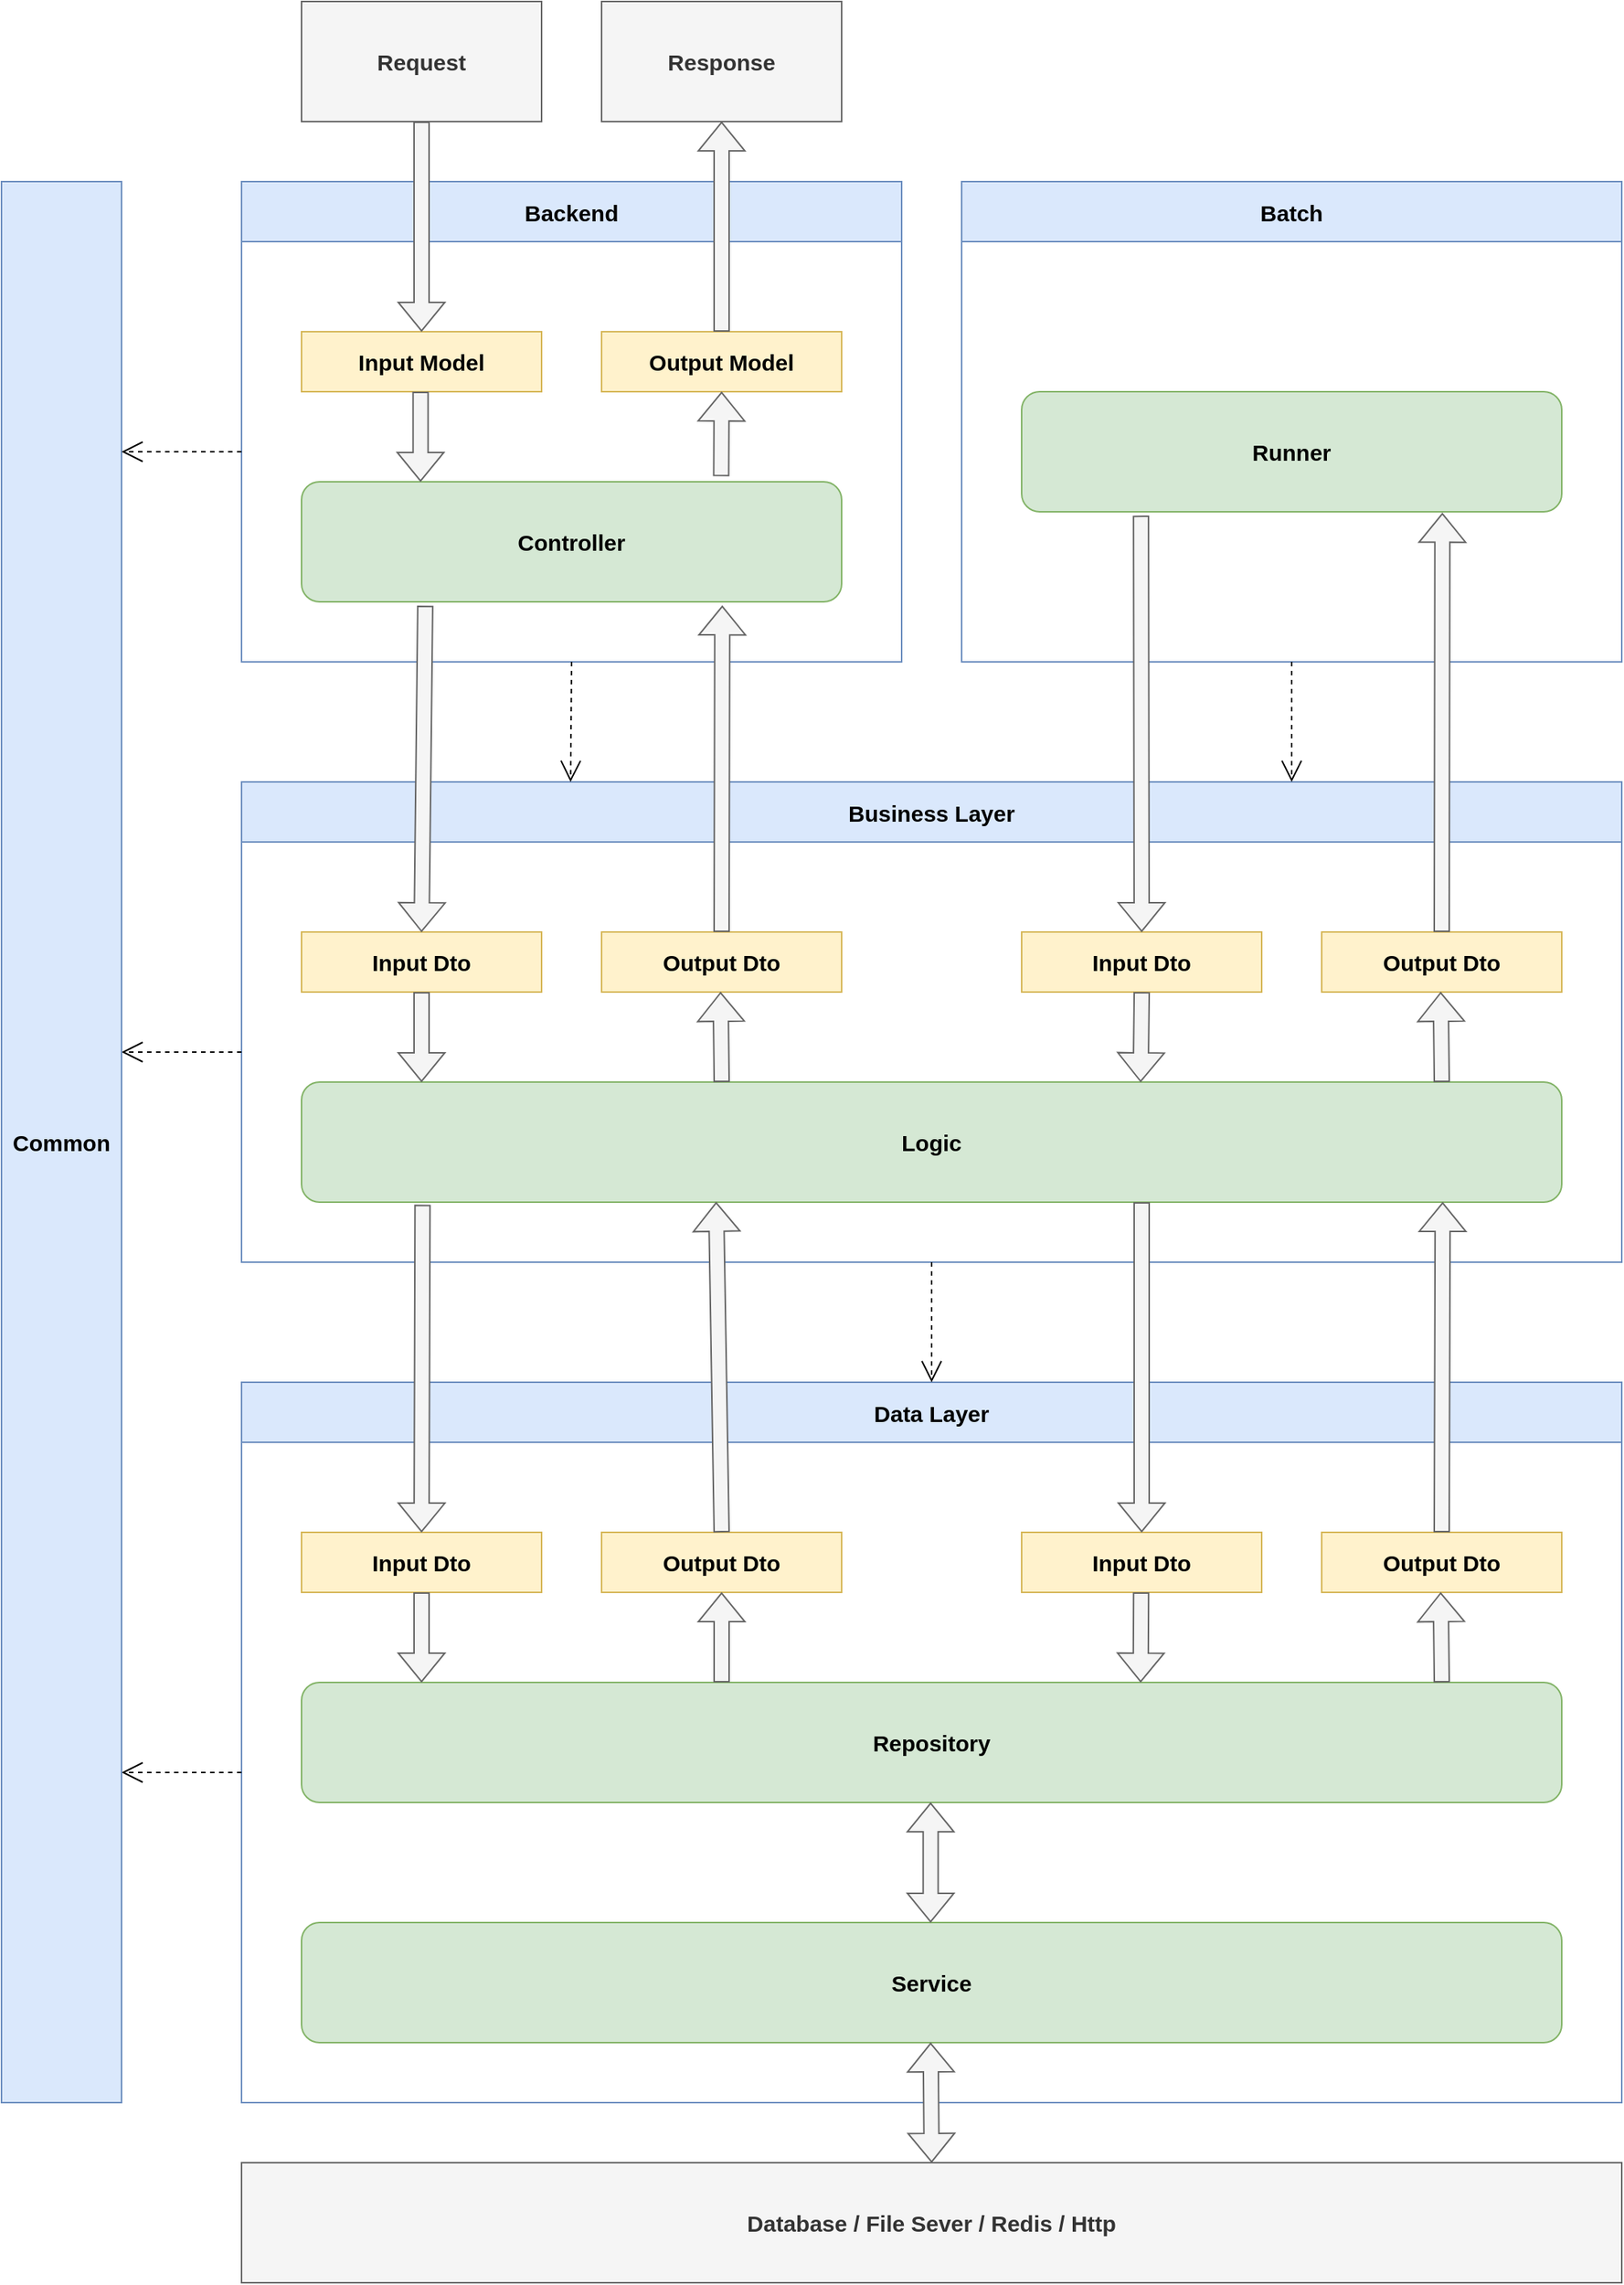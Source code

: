 <mxfile version="21.7.5" type="device">
  <diagram id="bJJwCEFRusJhSX-Mf3o8" name="第 1 页">
    <mxGraphModel dx="1200" dy="2301" grid="1" gridSize="10" guides="1" tooltips="1" connect="1" arrows="1" fold="1" page="1" pageScale="1" pageWidth="1169" pageHeight="1654" math="0" shadow="0">
      <root>
        <mxCell id="0" />
        <mxCell id="1" parent="0" />
        <mxCell id="mrJdOJ3Aqjma5OSd2AYu-12" value="Data Layer" style="swimlane;startSize=40;fillColor=#dae8fc;strokeColor=#6c8ebf;fontSize=15;fontColor=#000000;" parent="1" vertex="1">
          <mxGeometry x="200" y="-640" width="920" height="480" as="geometry" />
        </mxCell>
        <mxCell id="mrJdOJ3Aqjma5OSd2AYu-13" value="&lt;font style=&quot;font-size: 15px;&quot;&gt;&lt;b&gt;Repository&lt;/b&gt;&lt;/font&gt;" style="rounded=1;whiteSpace=wrap;html=1;fillColor=#d5e8d4;strokeColor=#82b366;fontColor=#000000;" parent="mrJdOJ3Aqjma5OSd2AYu-12" vertex="1">
          <mxGeometry x="40" y="200" width="840" height="80" as="geometry" />
        </mxCell>
        <mxCell id="mrJdOJ3Aqjma5OSd2AYu-14" value="&lt;font style=&quot;font-size: 15px;&quot;&gt;&lt;b&gt;Service&lt;/b&gt;&lt;/font&gt;" style="rounded=1;whiteSpace=wrap;html=1;fillColor=#d5e8d4;strokeColor=#82b366;fontColor=#000000;" parent="mrJdOJ3Aqjma5OSd2AYu-12" vertex="1">
          <mxGeometry x="40" y="360" width="840" height="80" as="geometry" />
        </mxCell>
        <mxCell id="mrJdOJ3Aqjma5OSd2AYu-29" value="&lt;b&gt;Input Dto&lt;/b&gt;" style="rounded=0;whiteSpace=wrap;html=1;fontSize=15;fillColor=#fff2cc;strokeColor=#d6b656;fontColor=#000000;" parent="mrJdOJ3Aqjma5OSd2AYu-12" vertex="1">
          <mxGeometry x="40" y="100" width="160" height="40" as="geometry" />
        </mxCell>
        <mxCell id="mrJdOJ3Aqjma5OSd2AYu-30" value="&lt;b&gt;Output Dto&lt;/b&gt;" style="rounded=0;whiteSpace=wrap;html=1;fontSize=15;fillColor=#fff2cc;strokeColor=#d6b656;fontColor=#000000;" parent="mrJdOJ3Aqjma5OSd2AYu-12" vertex="1">
          <mxGeometry x="240" y="100" width="160" height="40" as="geometry" />
        </mxCell>
        <mxCell id="mrJdOJ3Aqjma5OSd2AYu-31" value="&lt;b&gt;Input Dto&lt;/b&gt;" style="rounded=0;whiteSpace=wrap;html=1;fontSize=15;fillColor=#fff2cc;strokeColor=#d6b656;fontColor=#000000;" parent="mrJdOJ3Aqjma5OSd2AYu-12" vertex="1">
          <mxGeometry x="520" y="100" width="160" height="40" as="geometry" />
        </mxCell>
        <mxCell id="mrJdOJ3Aqjma5OSd2AYu-32" value="&lt;b&gt;Output Dto&lt;/b&gt;" style="rounded=0;whiteSpace=wrap;html=1;fontSize=15;fillColor=#fff2cc;strokeColor=#d6b656;fontColor=#000000;" parent="mrJdOJ3Aqjma5OSd2AYu-12" vertex="1">
          <mxGeometry x="720" y="100" width="160" height="40" as="geometry" />
        </mxCell>
        <mxCell id="mrJdOJ3Aqjma5OSd2AYu-46" value="" style="shape=flexArrow;endArrow=classic;html=1;rounded=0;fontSize=15;strokeColor=#666666;fillColor=#f5f5f5;exitX=0.5;exitY=1;exitDx=0;exitDy=0;" parent="mrJdOJ3Aqjma5OSd2AYu-12" source="mrJdOJ3Aqjma5OSd2AYu-29" edge="1">
          <mxGeometry width="50" height="50" relative="1" as="geometry">
            <mxPoint x="139.29" y="140" as="sourcePoint" />
            <mxPoint x="120" y="200" as="targetPoint" />
          </mxGeometry>
        </mxCell>
        <mxCell id="mrJdOJ3Aqjma5OSd2AYu-47" value="" style="shape=flexArrow;endArrow=classic;html=1;rounded=0;fontSize=15;strokeColor=#666666;fillColor=#f5f5f5;" parent="mrJdOJ3Aqjma5OSd2AYu-12" edge="1">
          <mxGeometry width="50" height="50" relative="1" as="geometry">
            <mxPoint x="599.62" y="140" as="sourcePoint" />
            <mxPoint x="599.33" y="200" as="targetPoint" />
          </mxGeometry>
        </mxCell>
        <mxCell id="mrJdOJ3Aqjma5OSd2AYu-53" value="" style="shape=flexArrow;endArrow=classic;html=1;rounded=0;fontSize=15;strokeColor=#666666;fillColor=#f5f5f5;entryX=0.5;entryY=1;entryDx=0;entryDy=0;" parent="mrJdOJ3Aqjma5OSd2AYu-12" target="mrJdOJ3Aqjma5OSd2AYu-30" edge="1">
          <mxGeometry width="50" height="50" relative="1" as="geometry">
            <mxPoint x="320" y="200" as="sourcePoint" />
            <mxPoint x="299.29" y="140" as="targetPoint" />
          </mxGeometry>
        </mxCell>
        <mxCell id="mrJdOJ3Aqjma5OSd2AYu-56" value="" style="shape=flexArrow;endArrow=classic;html=1;rounded=0;fontSize=15;strokeColor=#666666;fillColor=#f5f5f5;" parent="mrJdOJ3Aqjma5OSd2AYu-12" edge="1">
          <mxGeometry width="50" height="50" relative="1" as="geometry">
            <mxPoint x="800.04" y="200" as="sourcePoint" />
            <mxPoint x="799.33" y="140" as="targetPoint" />
          </mxGeometry>
        </mxCell>
        <mxCell id="nwFW2c7EnsmsfivjvBIm-27" value="" style="shape=flexArrow;endArrow=classic;startArrow=classic;html=1;rounded=0;fontSize=15;fontColor=none;fillColor=#f5f5f5;strokeColor=#666666;" parent="mrJdOJ3Aqjma5OSd2AYu-12" edge="1">
          <mxGeometry width="100" height="100" relative="1" as="geometry">
            <mxPoint x="459.33" y="360" as="sourcePoint" />
            <mxPoint x="459.33" y="280" as="targetPoint" />
          </mxGeometry>
        </mxCell>
        <mxCell id="nwFW2c7EnsmsfivjvBIm-28" value="" style="shape=flexArrow;endArrow=classic;startArrow=classic;html=1;rounded=0;fontSize=15;fontColor=none;exitX=0.5;exitY=0;exitDx=0;exitDy=0;fillColor=#f5f5f5;strokeColor=#666666;" parent="mrJdOJ3Aqjma5OSd2AYu-12" source="mrJdOJ3Aqjma5OSd2AYu-21" edge="1">
          <mxGeometry width="100" height="100" relative="1" as="geometry">
            <mxPoint x="459.33" y="520" as="sourcePoint" />
            <mxPoint x="459.33" y="440" as="targetPoint" />
          </mxGeometry>
        </mxCell>
        <mxCell id="mrJdOJ3Aqjma5OSd2AYu-6" value="Business Layer" style="swimlane;startSize=40;fillColor=#dae8fc;strokeColor=#6c8ebf;fontSize=15;fontColor=#000000;" parent="1" vertex="1">
          <mxGeometry x="200" y="-1040" width="920" height="320" as="geometry" />
        </mxCell>
        <mxCell id="mrJdOJ3Aqjma5OSd2AYu-7" value="&lt;font style=&quot;font-size: 15px;&quot;&gt;&lt;b&gt;Logic&lt;/b&gt;&lt;/font&gt;" style="rounded=1;whiteSpace=wrap;html=1;fillColor=#d5e8d4;strokeColor=#82b366;fontColor=#000000;" parent="mrJdOJ3Aqjma5OSd2AYu-6" vertex="1">
          <mxGeometry x="40" y="200" width="840" height="80" as="geometry" />
        </mxCell>
        <mxCell id="mrJdOJ3Aqjma5OSd2AYu-25" value="&lt;b&gt;Input Dto&lt;/b&gt;" style="rounded=0;whiteSpace=wrap;html=1;fontSize=15;fillColor=#fff2cc;strokeColor=#d6b656;fontColor=#000000;" parent="mrJdOJ3Aqjma5OSd2AYu-6" vertex="1">
          <mxGeometry x="40" y="100" width="160" height="40" as="geometry" />
        </mxCell>
        <mxCell id="mrJdOJ3Aqjma5OSd2AYu-26" value="&lt;b&gt;Output Dto&lt;/b&gt;" style="rounded=0;whiteSpace=wrap;html=1;fontSize=15;fillColor=#fff2cc;strokeColor=#d6b656;fontColor=#000000;" parent="mrJdOJ3Aqjma5OSd2AYu-6" vertex="1">
          <mxGeometry x="240" y="100" width="160" height="40" as="geometry" />
        </mxCell>
        <mxCell id="mrJdOJ3Aqjma5OSd2AYu-27" value="&lt;b&gt;Input Dto&lt;/b&gt;" style="rounded=0;whiteSpace=wrap;html=1;fontSize=15;fillColor=#fff2cc;strokeColor=#d6b656;fontColor=#000000;" parent="mrJdOJ3Aqjma5OSd2AYu-6" vertex="1">
          <mxGeometry x="520" y="100" width="160" height="40" as="geometry" />
        </mxCell>
        <mxCell id="mrJdOJ3Aqjma5OSd2AYu-28" value="&lt;b&gt;Output Dto&lt;/b&gt;" style="rounded=0;whiteSpace=wrap;html=1;fontSize=15;fillColor=#fff2cc;strokeColor=#d6b656;fontColor=#000000;" parent="mrJdOJ3Aqjma5OSd2AYu-6" vertex="1">
          <mxGeometry x="720" y="100" width="160" height="40" as="geometry" />
        </mxCell>
        <mxCell id="mrJdOJ3Aqjma5OSd2AYu-44" value="" style="shape=flexArrow;endArrow=classic;html=1;rounded=0;fontSize=15;strokeColor=#666666;fillColor=#f5f5f5;exitX=0.5;exitY=1;exitDx=0;exitDy=0;" parent="mrJdOJ3Aqjma5OSd2AYu-6" source="mrJdOJ3Aqjma5OSd2AYu-25" edge="1">
          <mxGeometry width="50" height="50" relative="1" as="geometry">
            <mxPoint x="139.29" y="120" as="sourcePoint" />
            <mxPoint x="120" y="200" as="targetPoint" />
          </mxGeometry>
        </mxCell>
        <mxCell id="mrJdOJ3Aqjma5OSd2AYu-50" value="" style="shape=flexArrow;endArrow=classic;html=1;rounded=0;fontSize=15;strokeColor=#666666;fillColor=#f5f5f5;exitX=0.5;exitY=1;exitDx=0;exitDy=0;" parent="mrJdOJ3Aqjma5OSd2AYu-6" edge="1">
          <mxGeometry width="50" height="50" relative="1" as="geometry">
            <mxPoint x="600.04" y="140" as="sourcePoint" />
            <mxPoint x="599.33" y="200" as="targetPoint" />
          </mxGeometry>
        </mxCell>
        <mxCell id="mrJdOJ3Aqjma5OSd2AYu-58" value="" style="shape=flexArrow;endArrow=classic;html=1;rounded=0;fontSize=15;strokeColor=#666666;fillColor=#f5f5f5;" parent="mrJdOJ3Aqjma5OSd2AYu-6" edge="1">
          <mxGeometry width="50" height="50" relative="1" as="geometry">
            <mxPoint x="320.04" y="200" as="sourcePoint" />
            <mxPoint x="319.33" y="140" as="targetPoint" />
          </mxGeometry>
        </mxCell>
        <mxCell id="mrJdOJ3Aqjma5OSd2AYu-59" value="" style="shape=flexArrow;endArrow=classic;html=1;rounded=0;fontSize=15;strokeColor=#666666;fillColor=#f5f5f5;" parent="mrJdOJ3Aqjma5OSd2AYu-6" edge="1">
          <mxGeometry width="50" height="50" relative="1" as="geometry">
            <mxPoint x="800.04" y="200" as="sourcePoint" />
            <mxPoint x="799.33" y="140" as="targetPoint" />
          </mxGeometry>
        </mxCell>
        <mxCell id="mrJdOJ3Aqjma5OSd2AYu-1" value="Backend" style="swimlane;startSize=40;fontSize=15;fillColor=#dae8fc;strokeColor=#6c8ebf;fontColor=#000000;" parent="1" vertex="1">
          <mxGeometry x="200" y="-1440" width="440" height="320" as="geometry" />
        </mxCell>
        <mxCell id="mrJdOJ3Aqjma5OSd2AYu-4" value="&lt;font style=&quot;font-size: 15px;&quot;&gt;&lt;b&gt;Controller&lt;/b&gt;&lt;/font&gt;" style="rounded=1;whiteSpace=wrap;html=1;fillColor=#d5e8d4;strokeColor=#82b366;fontColor=#000000;" parent="mrJdOJ3Aqjma5OSd2AYu-1" vertex="1">
          <mxGeometry x="40" y="200" width="360" height="80" as="geometry" />
        </mxCell>
        <mxCell id="mrJdOJ3Aqjma5OSd2AYu-5" value="&lt;b&gt;Input Model&lt;/b&gt;" style="rounded=0;whiteSpace=wrap;html=1;fontSize=15;fillColor=#fff2cc;strokeColor=#d6b656;fontColor=#000000;" parent="mrJdOJ3Aqjma5OSd2AYu-1" vertex="1">
          <mxGeometry x="40" y="100" width="160" height="40" as="geometry" />
        </mxCell>
        <mxCell id="mrJdOJ3Aqjma5OSd2AYu-42" value="" style="shape=flexArrow;endArrow=classic;html=1;rounded=0;fontSize=15;strokeColor=#666666;fillColor=#f5f5f5;" parent="mrJdOJ3Aqjma5OSd2AYu-1" edge="1">
          <mxGeometry width="50" height="50" relative="1" as="geometry">
            <mxPoint x="119.33" y="140" as="sourcePoint" />
            <mxPoint x="119.33" y="200" as="targetPoint" />
          </mxGeometry>
        </mxCell>
        <mxCell id="2" value="&lt;b&gt;Output Model&lt;/b&gt;" style="rounded=0;whiteSpace=wrap;html=1;fontSize=15;fillColor=#fff2cc;strokeColor=#d6b656;fontColor=#000000;" parent="mrJdOJ3Aqjma5OSd2AYu-1" vertex="1">
          <mxGeometry x="240" y="100" width="160" height="40" as="geometry" />
        </mxCell>
        <mxCell id="mrJdOJ3Aqjma5OSd2AYu-3" value="Batch" style="swimlane;startSize=40;fillColor=#dae8fc;strokeColor=#6c8ebf;fontStyle=1;fontSize=15;verticalAlign=middle;labelBorderColor=none;labelBackgroundColor=none;fontColor=#000000;" parent="1" vertex="1">
          <mxGeometry x="680" y="-1440" width="440" height="320" as="geometry" />
        </mxCell>
        <mxCell id="mrJdOJ3Aqjma5OSd2AYu-8" value="&lt;font style=&quot;font-size: 15px;&quot;&gt;&lt;b&gt;Runner&lt;/b&gt;&lt;/font&gt;" style="rounded=1;whiteSpace=wrap;html=1;fillColor=#d5e8d4;strokeColor=#82b366;fontColor=#000000;" parent="mrJdOJ3Aqjma5OSd2AYu-3" vertex="1">
          <mxGeometry x="40" y="140" width="360" height="80" as="geometry" />
        </mxCell>
        <mxCell id="mrJdOJ3Aqjma5OSd2AYu-21" value="&lt;b&gt;Database / File Sever / Redis / Http&lt;/b&gt;" style="rounded=0;whiteSpace=wrap;html=1;fontSize=15;fillColor=#f5f5f5;strokeColor=#666666;fontColor=#333333;" parent="1" vertex="1">
          <mxGeometry x="200" y="-120" width="920" height="80" as="geometry" />
        </mxCell>
        <mxCell id="mrJdOJ3Aqjma5OSd2AYu-48" value="" style="shape=flexArrow;endArrow=classic;html=1;rounded=0;fontSize=15;strokeColor=#666666;fillColor=#f5f5f5;entryX=0.5;entryY=0;entryDx=0;entryDy=0;" parent="1" target="mrJdOJ3Aqjma5OSd2AYu-31" edge="1">
          <mxGeometry width="50" height="50" relative="1" as="geometry">
            <mxPoint x="800.0" y="-760" as="sourcePoint" />
            <mxPoint x="800.71" y="-580" as="targetPoint" />
          </mxGeometry>
        </mxCell>
        <mxCell id="mrJdOJ3Aqjma5OSd2AYu-57" value="" style="shape=flexArrow;endArrow=classic;html=1;rounded=0;fontSize=15;strokeColor=#666666;fillColor=#f5f5f5;entryX=0.342;entryY=1.026;entryDx=0;entryDy=0;entryPerimeter=0;exitX=0.5;exitY=0;exitDx=0;exitDy=0;" parent="1" source="mrJdOJ3Aqjma5OSd2AYu-32" edge="1">
          <mxGeometry width="50" height="50" relative="1" as="geometry">
            <mxPoint x="1000" y="-582.08" as="sourcePoint" />
            <mxPoint x="1000.63" y="-760.0" as="targetPoint" />
          </mxGeometry>
        </mxCell>
        <mxCell id="mrJdOJ3Aqjma5OSd2AYu-62" value="" style="shape=flexArrow;endArrow=classic;html=1;rounded=0;fontSize=15;strokeColor=#666666;fillColor=#f5f5f5;exitX=0.5;exitY=0;exitDx=0;exitDy=0;entryX=0.779;entryY=1.01;entryDx=0;entryDy=0;entryPerimeter=0;" parent="1" target="mrJdOJ3Aqjma5OSd2AYu-8" edge="1">
          <mxGeometry width="50" height="50" relative="1" as="geometry">
            <mxPoint x="1000" y="-940" as="sourcePoint" />
            <mxPoint x="1000.0" y="-1120" as="targetPoint" />
          </mxGeometry>
        </mxCell>
        <mxCell id="nwFW2c7EnsmsfivjvBIm-13" value="Use" style="endArrow=open;endSize=12;dashed=1;html=1;rounded=0;fontSize=15;fontColor=none;noLabel=1;strokeColor=#FFFFFF;" parent="1" edge="1">
          <mxGeometry width="160" relative="1" as="geometry">
            <mxPoint x="200" y="-1260" as="sourcePoint" />
            <mxPoint x="120" y="-1260" as="targetPoint" />
            <Array as="points">
              <mxPoint x="160" y="-1260" />
            </Array>
          </mxGeometry>
        </mxCell>
        <mxCell id="nwFW2c7EnsmsfivjvBIm-15" value="Use" style="endArrow=open;endSize=12;dashed=1;html=1;rounded=0;fontSize=15;fontColor=none;noLabel=1;" parent="1" edge="1">
          <mxGeometry width="160" relative="1" as="geometry">
            <mxPoint x="200" y="-380" as="sourcePoint" />
            <mxPoint x="120" y="-380" as="targetPoint" />
            <Array as="points">
              <mxPoint x="160" y="-380" />
            </Array>
          </mxGeometry>
        </mxCell>
        <mxCell id="nwFW2c7EnsmsfivjvBIm-17" value="Use" style="endArrow=open;endSize=12;dashed=1;html=1;rounded=0;fontSize=15;fontColor=none;noLabel=1;" parent="1" edge="1">
          <mxGeometry width="160" relative="1" as="geometry">
            <mxPoint x="200" y="-860" as="sourcePoint" />
            <mxPoint x="120" y="-860" as="targetPoint" />
            <Array as="points" />
          </mxGeometry>
        </mxCell>
        <mxCell id="nwFW2c7EnsmsfivjvBIm-23" value="Use" style="endArrow=open;endSize=12;dashed=1;html=1;rounded=0;fontSize=15;exitX=0.5;exitY=1;exitDx=0;exitDy=0;entryX=0.5;entryY=0;entryDx=0;entryDy=0;fontColor=none;noLabel=1;" parent="1" source="mrJdOJ3Aqjma5OSd2AYu-6" target="mrJdOJ3Aqjma5OSd2AYu-12" edge="1">
          <mxGeometry width="160" relative="1" as="geometry">
            <mxPoint x="80" y="-330" as="sourcePoint" />
            <mxPoint x="240" y="-330" as="targetPoint" />
          </mxGeometry>
        </mxCell>
        <mxCell id="nwFW2c7EnsmsfivjvBIm-24" value="Use" style="endArrow=open;endSize=12;dashed=1;html=1;rounded=0;fontSize=15;exitX=0.5;exitY=1;exitDx=0;exitDy=0;entryX=0.5;entryY=0;entryDx=0;entryDy=0;fontColor=none;noLabel=1;" parent="1" source="mrJdOJ3Aqjma5OSd2AYu-1" edge="1">
          <mxGeometry width="160" relative="1" as="geometry">
            <mxPoint x="419.33" y="-1080" as="sourcePoint" />
            <mxPoint x="419.33" y="-1040" as="targetPoint" />
          </mxGeometry>
        </mxCell>
        <mxCell id="nwFW2c7EnsmsfivjvBIm-25" value="Use" style="endArrow=open;endSize=12;dashed=1;html=1;rounded=0;fontSize=15;exitX=0.5;exitY=1;exitDx=0;exitDy=0;entryX=0.5;entryY=0;entryDx=0;entryDy=0;fontColor=none;noLabel=1;" parent="1" source="mrJdOJ3Aqjma5OSd2AYu-3" edge="1">
          <mxGeometry width="160" relative="1" as="geometry">
            <mxPoint x="900" y="-1080" as="sourcePoint" />
            <mxPoint x="900" y="-1040" as="targetPoint" />
          </mxGeometry>
        </mxCell>
        <mxCell id="mrJdOJ3Aqjma5OSd2AYu-45" value="" style="shape=flexArrow;endArrow=classic;html=1;rounded=0;fontSize=15;strokeColor=#666666;fillColor=#f5f5f5;entryX=0.5;entryY=0;entryDx=0;entryDy=0;exitX=0.096;exitY=1.021;exitDx=0;exitDy=0;exitPerimeter=0;" parent="1" source="mrJdOJ3Aqjma5OSd2AYu-7" target="mrJdOJ3Aqjma5OSd2AYu-29" edge="1">
          <mxGeometry width="50" height="50" relative="1" as="geometry">
            <mxPoint x="419.29" y="-760" as="sourcePoint" />
            <mxPoint x="419.29" y="-680" as="targetPoint" />
          </mxGeometry>
        </mxCell>
        <mxCell id="mrJdOJ3Aqjma5OSd2AYu-54" value="" style="shape=flexArrow;endArrow=classic;html=1;rounded=0;fontSize=15;strokeColor=#666666;fillColor=#f5f5f5;exitX=0.5;exitY=0;exitDx=0;exitDy=0;entryX=0.329;entryY=0.999;entryDx=0;entryDy=0;entryPerimeter=0;" parent="1" source="mrJdOJ3Aqjma5OSd2AYu-30" target="mrJdOJ3Aqjma5OSd2AYu-7" edge="1">
          <mxGeometry width="50" height="50" relative="1" as="geometry">
            <mxPoint x="600" y="-610" as="sourcePoint" />
            <mxPoint x="600" y="-760" as="targetPoint" />
          </mxGeometry>
        </mxCell>
        <mxCell id="mrJdOJ3Aqjma5OSd2AYu-43" value="" style="shape=flexArrow;endArrow=classic;html=1;rounded=0;fontSize=15;strokeColor=#666666;fillColor=#f5f5f5;entryX=0.5;entryY=0;entryDx=0;entryDy=0;exitX=0.229;exitY=1.032;exitDx=0;exitDy=0;exitPerimeter=0;" parent="1" source="mrJdOJ3Aqjma5OSd2AYu-4" target="mrJdOJ3Aqjma5OSd2AYu-25" edge="1">
          <mxGeometry width="50" height="50" relative="1" as="geometry">
            <mxPoint x="320" y="-1120" as="sourcePoint" />
            <mxPoint x="419.29" y="-1040" as="targetPoint" />
          </mxGeometry>
        </mxCell>
        <mxCell id="mrJdOJ3Aqjma5OSd2AYu-60" value="" style="shape=flexArrow;endArrow=classic;html=1;rounded=0;fontSize=15;strokeColor=#666666;fillColor=#f5f5f5;exitX=0.5;exitY=0;exitDx=0;exitDy=0;entryX=0.779;entryY=1.032;entryDx=0;entryDy=0;entryPerimeter=0;" parent="1" source="mrJdOJ3Aqjma5OSd2AYu-26" target="mrJdOJ3Aqjma5OSd2AYu-4" edge="1">
          <mxGeometry width="50" height="50" relative="1" as="geometry">
            <mxPoint x="500" y="-1030" as="sourcePoint" />
            <mxPoint x="520" y="-1120" as="targetPoint" />
          </mxGeometry>
        </mxCell>
        <mxCell id="mrJdOJ3Aqjma5OSd2AYu-49" value="" style="shape=flexArrow;endArrow=classic;html=1;rounded=0;fontSize=15;strokeColor=#666666;fillColor=#f5f5f5;entryX=0.5;entryY=0;entryDx=0;entryDy=0;exitX=0.221;exitY=1.032;exitDx=0;exitDy=0;exitPerimeter=0;" parent="1" source="mrJdOJ3Aqjma5OSd2AYu-8" target="mrJdOJ3Aqjma5OSd2AYu-27" edge="1">
          <mxGeometry width="50" height="50" relative="1" as="geometry">
            <mxPoint x="779.29" y="-1120" as="sourcePoint" />
            <mxPoint x="779.29" y="-1040" as="targetPoint" />
          </mxGeometry>
        </mxCell>
        <mxCell id="nwFW2c7EnsmsfivjvBIm-29" value="Request" style="rounded=0;whiteSpace=wrap;html=1;fontSize=15;fillColor=#f5f5f5;fontColor=#333333;strokeColor=#666666;fontStyle=1" parent="1" vertex="1">
          <mxGeometry x="240" y="-1560" width="160" height="80" as="geometry" />
        </mxCell>
        <mxCell id="nwFW2c7EnsmsfivjvBIm-30" value="Response" style="rounded=0;whiteSpace=wrap;html=1;fontSize=15;fillColor=#f5f5f5;strokeColor=#666666;fontColor=#333333;fontStyle=1" parent="1" vertex="1">
          <mxGeometry x="440" y="-1560" width="160" height="80" as="geometry" />
        </mxCell>
        <mxCell id="nwFW2c7EnsmsfivjvBIm-31" value="" style="shape=flexArrow;endArrow=classic;html=1;rounded=0;fontSize=15;strokeColor=#666666;fillColor=#f5f5f5;entryX=0.5;entryY=0;entryDx=0;entryDy=0;" parent="1" target="mrJdOJ3Aqjma5OSd2AYu-5" edge="1">
          <mxGeometry width="50" height="50" relative="1" as="geometry">
            <mxPoint x="320" y="-1480" as="sourcePoint" />
            <mxPoint x="319.33" y="-1460" as="targetPoint" />
          </mxGeometry>
        </mxCell>
        <mxCell id="nwFW2c7EnsmsfivjvBIm-32" value="" style="shape=flexArrow;endArrow=classic;html=1;rounded=0;fontSize=15;strokeColor=#666666;fillColor=#f5f5f5;exitX=0.777;exitY=-0.046;exitDx=0;exitDy=0;exitPerimeter=0;" parent="1" source="mrJdOJ3Aqjma5OSd2AYu-4" edge="1">
          <mxGeometry width="50" height="50" relative="1" as="geometry">
            <mxPoint x="519.33" y="-1480" as="sourcePoint" />
            <mxPoint x="520" y="-1300" as="targetPoint" />
          </mxGeometry>
        </mxCell>
        <mxCell id="nwFW2c7EnsmsfivjvBIm-36" value="&lt;b&gt;Common&lt;/b&gt;" style="rounded=0;whiteSpace=wrap;html=1;labelBackgroundColor=none;labelBorderColor=none;fontSize=15;fillColor=#dae8fc;strokeColor=#6c8ebf;fontColor=#000000;" parent="1" vertex="1">
          <mxGeometry x="40" y="-1440" width="80" height="1280" as="geometry" />
        </mxCell>
        <mxCell id="3" value="" style="shape=flexArrow;endArrow=classic;html=1;rounded=0;fontSize=15;strokeColor=#666666;fillColor=#f5f5f5;entryX=0.5;entryY=1;entryDx=0;entryDy=0;exitX=0.5;exitY=0;exitDx=0;exitDy=0;" parent="1" source="2" target="nwFW2c7EnsmsfivjvBIm-30" edge="1">
          <mxGeometry width="50" height="50" relative="1" as="geometry">
            <mxPoint x="520" y="-1350" as="sourcePoint" />
            <mxPoint x="519.57" y="-1490" as="targetPoint" />
          </mxGeometry>
        </mxCell>
        <mxCell id="kJwXe8DCNFKkOMT_uYbH-3" value="Use" style="endArrow=open;endSize=12;dashed=1;html=1;rounded=0;fontSize=15;fontColor=none;noLabel=1;" edge="1" parent="1">
          <mxGeometry width="160" relative="1" as="geometry">
            <mxPoint x="200" y="-1260" as="sourcePoint" />
            <mxPoint x="120" y="-1260" as="targetPoint" />
            <Array as="points" />
          </mxGeometry>
        </mxCell>
      </root>
    </mxGraphModel>
  </diagram>
</mxfile>
